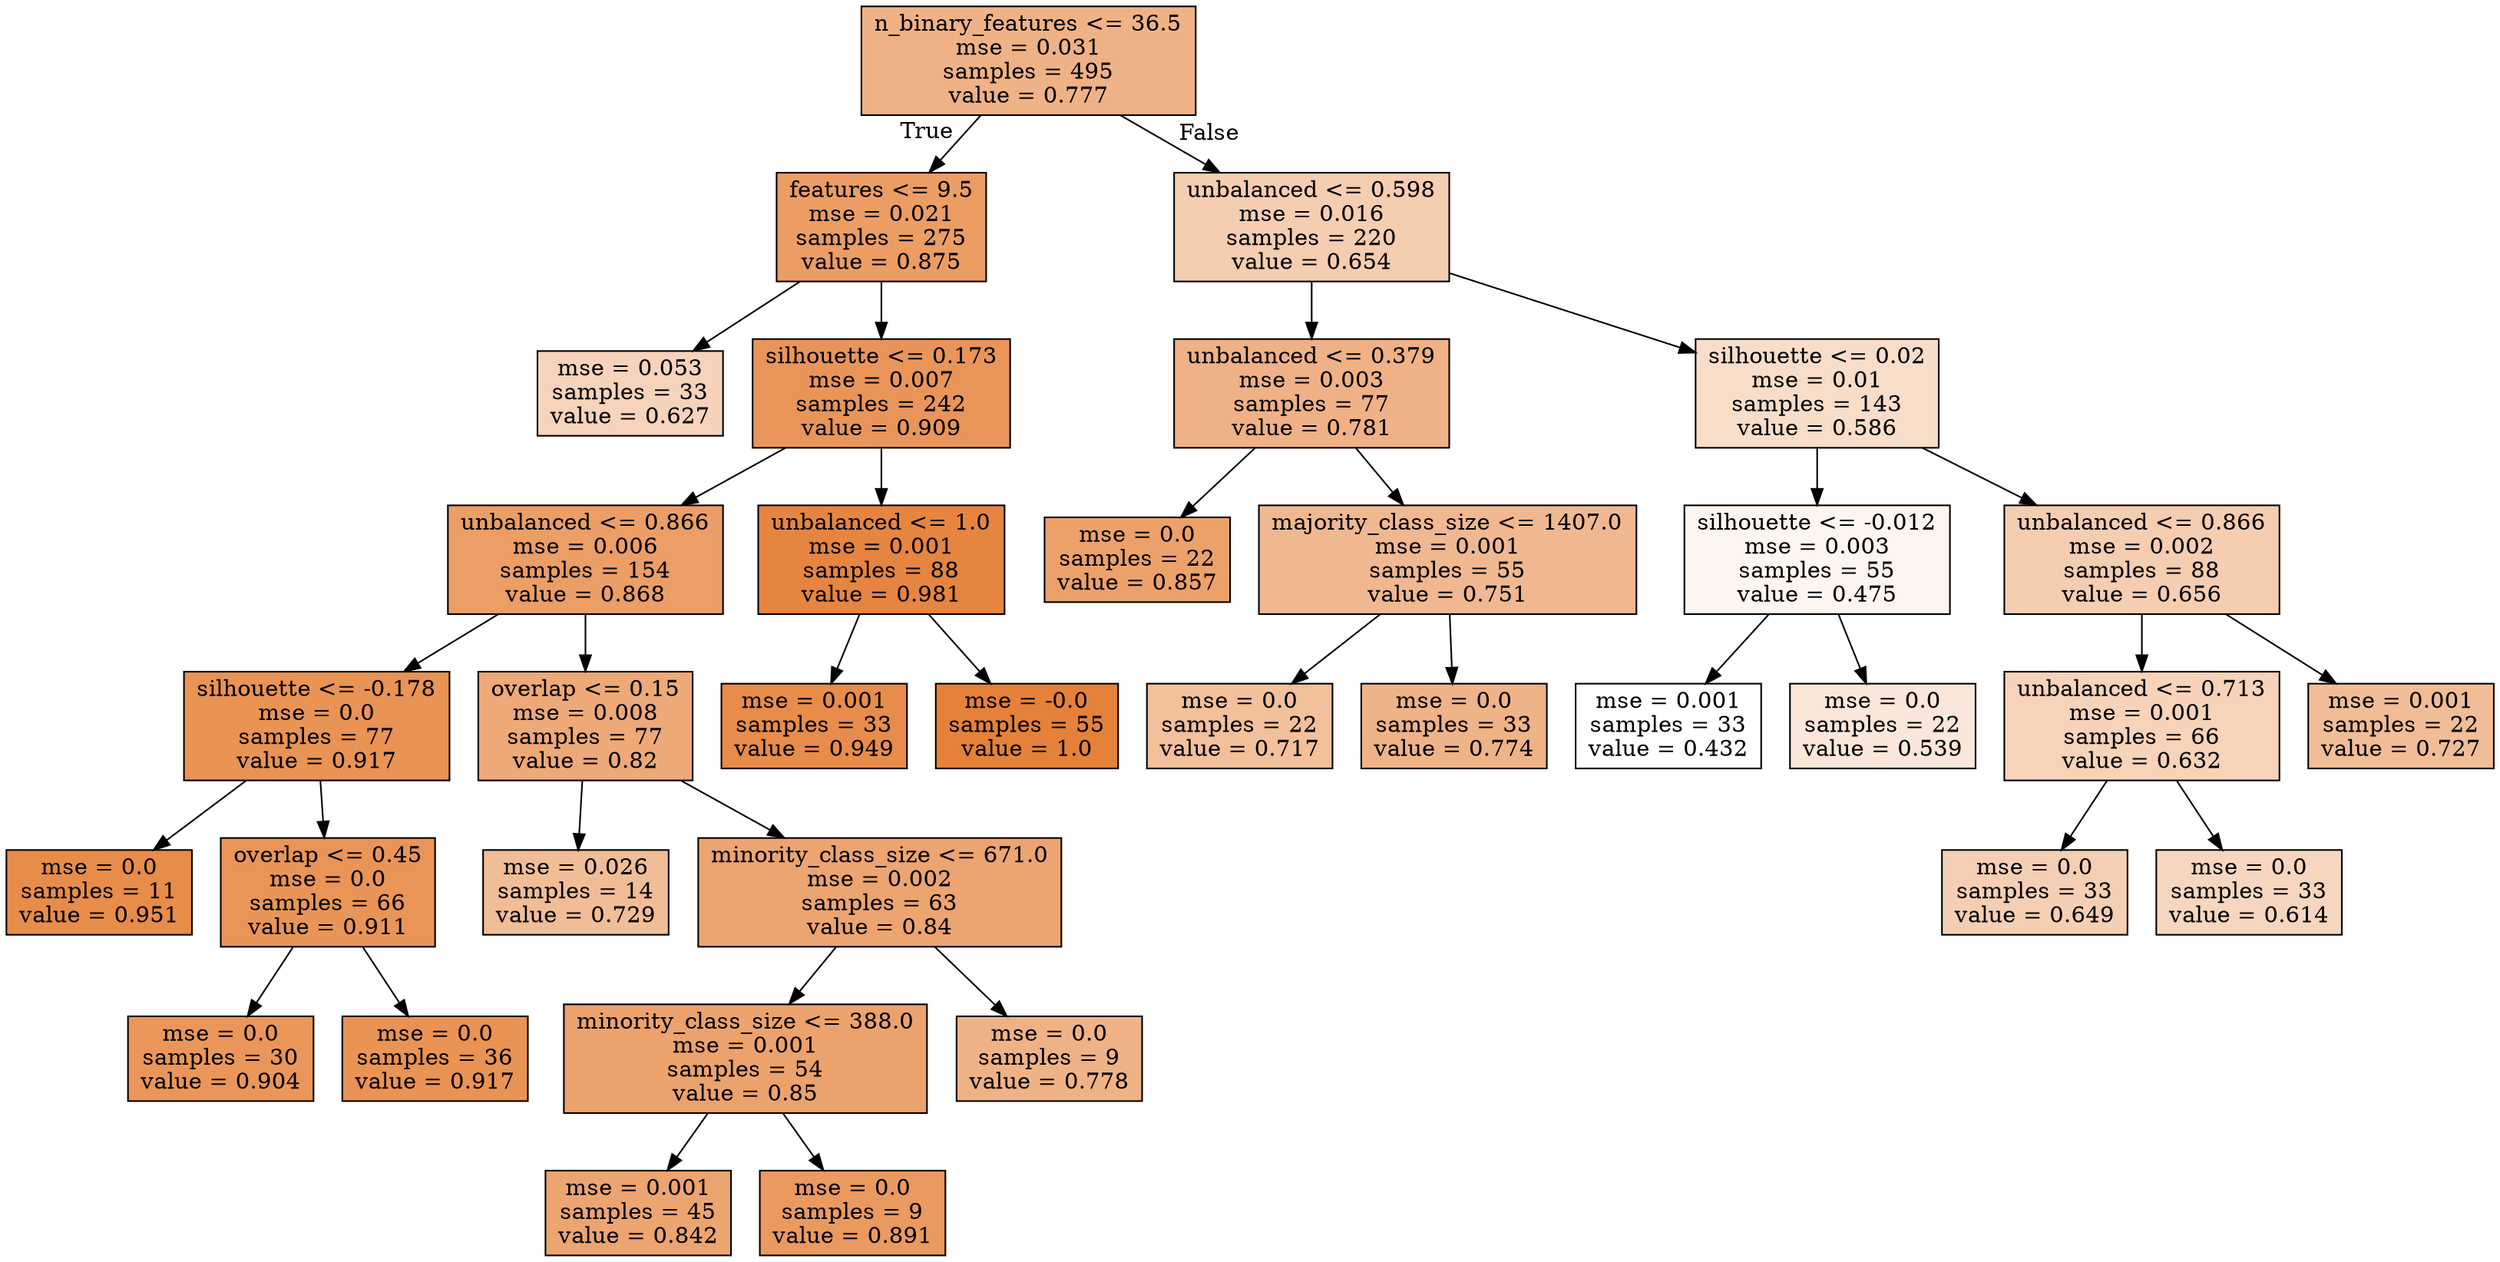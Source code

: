 digraph Tree {
node [shape=box, style="filled", color="black"] ;
0 [label="n_binary_features <= 36.5\nmse = 0.031\nsamples = 495\nvalue = 0.777", fillcolor="#e581399b"] ;
1 [label="features <= 9.5\nmse = 0.021\nsamples = 275\nvalue = 0.875", fillcolor="#e58139c7"] ;
0 -> 1 [labeldistance=2.5, labelangle=45, headlabel="True"] ;
2 [label="mse = 0.053\nsamples = 33\nvalue = 0.627", fillcolor="#e5813958"] ;
1 -> 2 ;
3 [label="silhouette <= 0.173\nmse = 0.007\nsamples = 242\nvalue = 0.909", fillcolor="#e58139d6"] ;
1 -> 3 ;
4 [label="unbalanced <= 0.866\nmse = 0.006\nsamples = 154\nvalue = 0.868", fillcolor="#e58139c4"] ;
3 -> 4 ;
5 [label="silhouette <= -0.178\nmse = 0.0\nsamples = 77\nvalue = 0.917", fillcolor="#e58139da"] ;
4 -> 5 ;
6 [label="mse = 0.0\nsamples = 11\nvalue = 0.951", fillcolor="#e58139e9"] ;
5 -> 6 ;
7 [label="overlap <= 0.45\nmse = 0.0\nsamples = 66\nvalue = 0.911", fillcolor="#e58139d7"] ;
5 -> 7 ;
8 [label="mse = 0.0\nsamples = 30\nvalue = 0.904", fillcolor="#e58139d4"] ;
7 -> 8 ;
9 [label="mse = 0.0\nsamples = 36\nvalue = 0.917", fillcolor="#e58139da"] ;
7 -> 9 ;
10 [label="overlap <= 0.15\nmse = 0.008\nsamples = 77\nvalue = 0.82", fillcolor="#e58139ae"] ;
4 -> 10 ;
11 [label="mse = 0.026\nsamples = 14\nvalue = 0.729", fillcolor="#e5813985"] ;
10 -> 11 ;
12 [label="minority_class_size <= 671.0\nmse = 0.002\nsamples = 63\nvalue = 0.84", fillcolor="#e58139b7"] ;
10 -> 12 ;
13 [label="minority_class_size <= 388.0\nmse = 0.001\nsamples = 54\nvalue = 0.85", fillcolor="#e58139bc"] ;
12 -> 13 ;
14 [label="mse = 0.001\nsamples = 45\nvalue = 0.842", fillcolor="#e58139b8"] ;
13 -> 14 ;
15 [label="mse = 0.0\nsamples = 9\nvalue = 0.891", fillcolor="#e58139ce"] ;
13 -> 15 ;
16 [label="mse = 0.0\nsamples = 9\nvalue = 0.778", fillcolor="#e581399b"] ;
12 -> 16 ;
17 [label="unbalanced <= 1.0\nmse = 0.001\nsamples = 88\nvalue = 0.981", fillcolor="#e58139f6"] ;
3 -> 17 ;
18 [label="mse = 0.001\nsamples = 33\nvalue = 0.949", fillcolor="#e58139e8"] ;
17 -> 18 ;
19 [label="mse = -0.0\nsamples = 55\nvalue = 1.0", fillcolor="#e58139ff"] ;
17 -> 19 ;
20 [label="unbalanced <= 0.598\nmse = 0.016\nsamples = 220\nvalue = 0.654", fillcolor="#e5813964"] ;
0 -> 20 [labeldistance=2.5, labelangle=-45, headlabel="False"] ;
21 [label="unbalanced <= 0.379\nmse = 0.003\nsamples = 77\nvalue = 0.781", fillcolor="#e581399d"] ;
20 -> 21 ;
22 [label="mse = 0.0\nsamples = 22\nvalue = 0.857", fillcolor="#e58139bf"] ;
21 -> 22 ;
23 [label="majority_class_size <= 1407.0\nmse = 0.001\nsamples = 55\nvalue = 0.751", fillcolor="#e581398f"] ;
21 -> 23 ;
24 [label="mse = 0.0\nsamples = 22\nvalue = 0.717", fillcolor="#e5813980"] ;
23 -> 24 ;
25 [label="mse = 0.0\nsamples = 33\nvalue = 0.774", fillcolor="#e5813999"] ;
23 -> 25 ;
26 [label="silhouette <= 0.02\nmse = 0.01\nsamples = 143\nvalue = 0.586", fillcolor="#e5813945"] ;
20 -> 26 ;
27 [label="silhouette <= -0.012\nmse = 0.003\nsamples = 55\nvalue = 0.475", fillcolor="#e5813913"] ;
26 -> 27 ;
28 [label="mse = 0.001\nsamples = 33\nvalue = 0.432", fillcolor="#e5813900"] ;
27 -> 28 ;
29 [label="mse = 0.0\nsamples = 22\nvalue = 0.539", fillcolor="#e5813930"] ;
27 -> 29 ;
30 [label="unbalanced <= 0.866\nmse = 0.002\nsamples = 88\nvalue = 0.656", fillcolor="#e5813964"] ;
26 -> 30 ;
31 [label="unbalanced <= 0.713\nmse = 0.001\nsamples = 66\nvalue = 0.632", fillcolor="#e5813959"] ;
30 -> 31 ;
32 [label="mse = 0.0\nsamples = 33\nvalue = 0.649", fillcolor="#e5813961"] ;
31 -> 32 ;
33 [label="mse = 0.0\nsamples = 33\nvalue = 0.614", fillcolor="#e5813952"] ;
31 -> 33 ;
34 [label="mse = 0.001\nsamples = 22\nvalue = 0.727", fillcolor="#e5813985"] ;
30 -> 34 ;
}